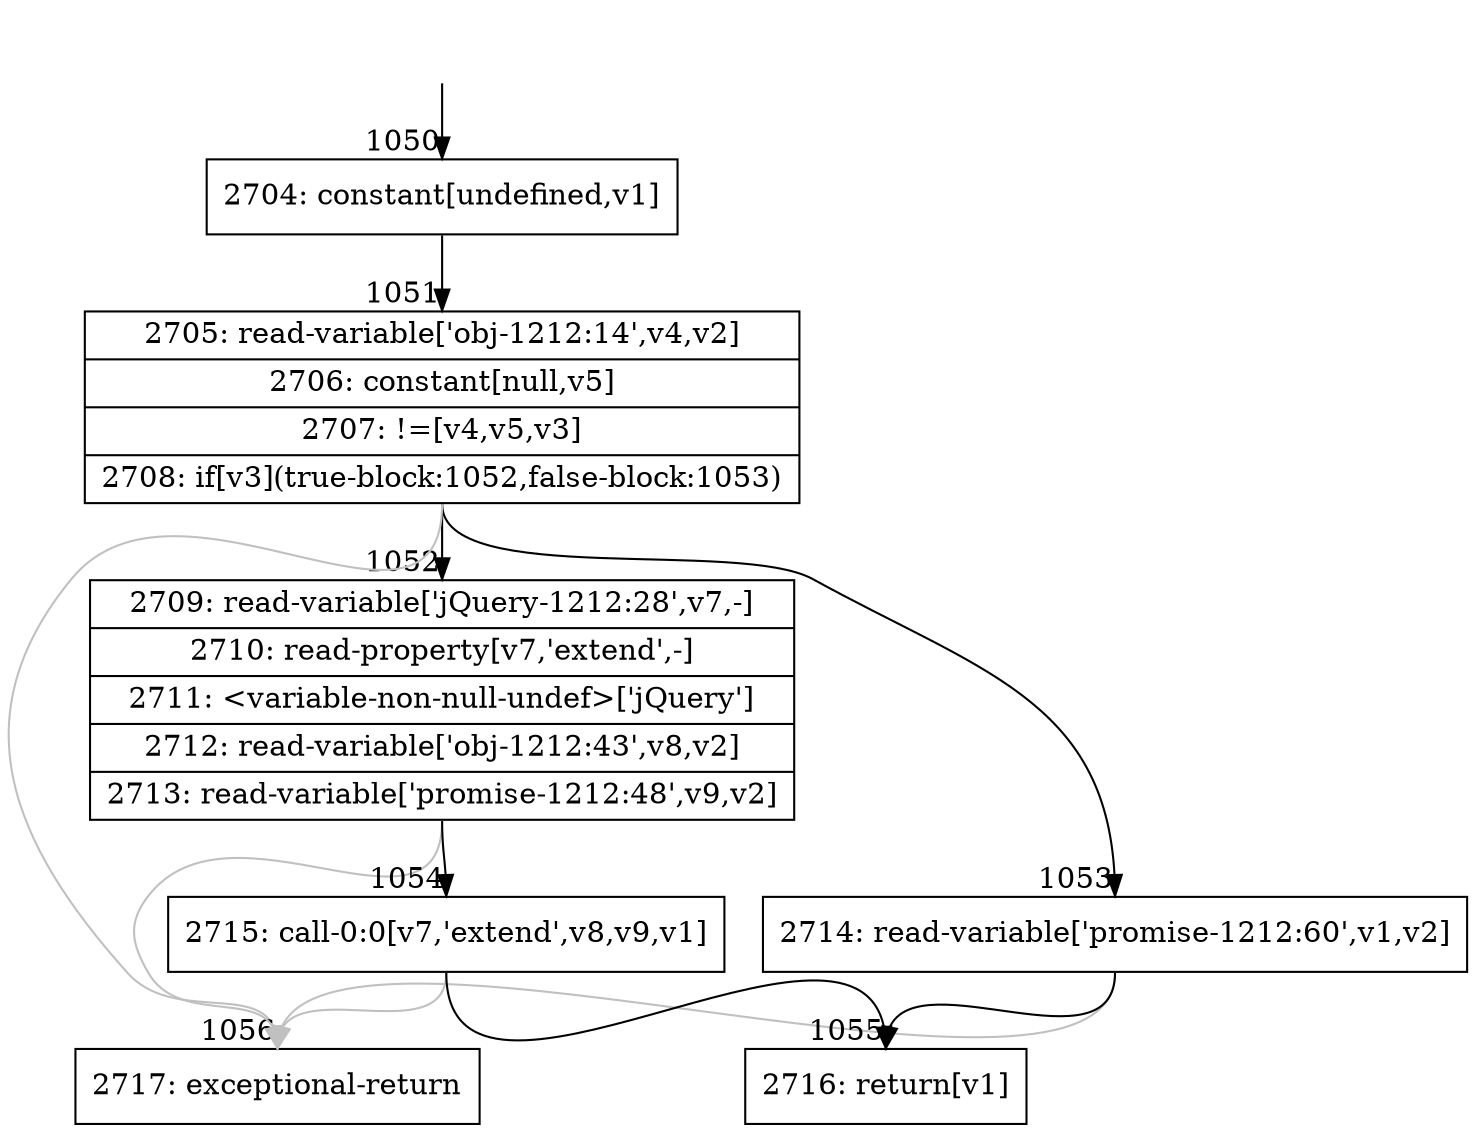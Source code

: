 digraph {
rankdir="TD"
BB_entry82[shape=none,label=""];
BB_entry82 -> BB1050 [tailport=s, headport=n, headlabel="    1050"]
BB1050 [shape=record label="{2704: constant[undefined,v1]}" ] 
BB1050 -> BB1051 [tailport=s, headport=n, headlabel="      1051"]
BB1051 [shape=record label="{2705: read-variable['obj-1212:14',v4,v2]|2706: constant[null,v5]|2707: !=[v4,v5,v3]|2708: if[v3](true-block:1052,false-block:1053)}" ] 
BB1051 -> BB1052 [tailport=s, headport=n, headlabel="      1052"]
BB1051 -> BB1053 [tailport=s, headport=n, headlabel="      1053"]
BB1051 -> BB1056 [tailport=s, headport=n, color=gray, headlabel="      1056"]
BB1052 [shape=record label="{2709: read-variable['jQuery-1212:28',v7,-]|2710: read-property[v7,'extend',-]|2711: \<variable-non-null-undef\>['jQuery']|2712: read-variable['obj-1212:43',v8,v2]|2713: read-variable['promise-1212:48',v9,v2]}" ] 
BB1052 -> BB1054 [tailport=s, headport=n, headlabel="      1054"]
BB1052 -> BB1056 [tailport=s, headport=n, color=gray]
BB1053 [shape=record label="{2714: read-variable['promise-1212:60',v1,v2]}" ] 
BB1053 -> BB1055 [tailport=s, headport=n, headlabel="      1055"]
BB1053 -> BB1056 [tailport=s, headport=n, color=gray]
BB1054 [shape=record label="{2715: call-0:0[v7,'extend',v8,v9,v1]}" ] 
BB1054 -> BB1055 [tailport=s, headport=n]
BB1054 -> BB1056 [tailport=s, headport=n, color=gray]
BB1055 [shape=record label="{2716: return[v1]}" ] 
BB1056 [shape=record label="{2717: exceptional-return}" ] 
}
